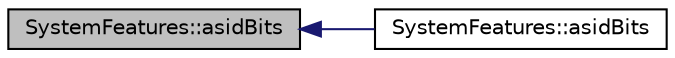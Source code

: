 digraph "SystemFeatures::asidBits"
{
  edge [fontname="Helvetica",fontsize="10",labelfontname="Helvetica",labelfontsize="10"];
  node [fontname="Helvetica",fontsize="10",shape=record];
  rankdir="LR";
  Node16 [label="SystemFeatures::asidBits",height=0.2,width=0.4,color="black", fillcolor="grey75", style="filled", fontcolor="black"];
  Node16 -> Node17 [dir="back",color="midnightblue",fontsize="10",style="solid",fontname="Helvetica"];
  Node17 [label="SystemFeatures::asidBits",height=0.2,width=0.4,color="black", fillcolor="white", style="filled",URL="$d4/df2/class_system_features.html#a9b5e7dd4dfda8147208f7813923d3dea"];
}
